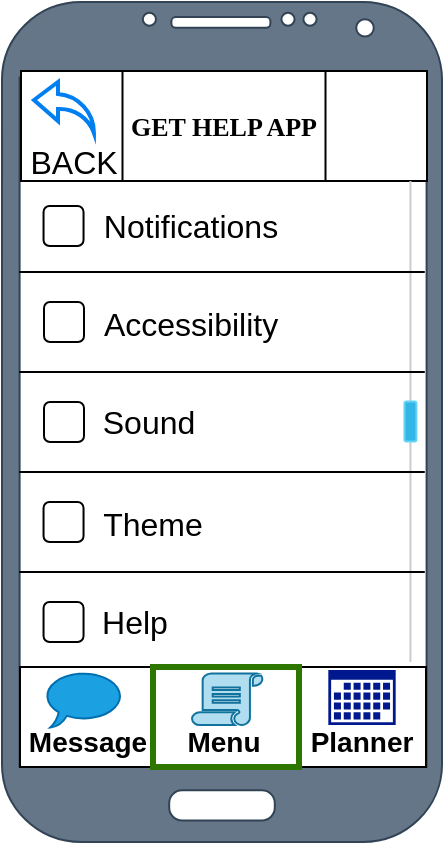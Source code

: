 <mxfile version="14.4.2" type="device"><diagram id="Rx59tYG7E4nGqYMNDY1r" name="Page-1"><mxGraphModel dx="677" dy="351" grid="1" gridSize="10" guides="1" tooltips="1" connect="1" arrows="1" fold="1" page="1" pageScale="1" pageWidth="827" pageHeight="1169" math="0" shadow="0"><root><mxCell id="0"/><mxCell id="1" parent="0"/><mxCell id="d49oiEoRpNb8Ziir8Qsg-9" value="" style="rounded=1;whiteSpace=wrap;html=1;strokeWidth=1;" vertex="1" parent="1"><mxGeometry x="400.77" y="122" width="20" height="20" as="geometry"/></mxCell><mxCell id="ye8e_s_-hA4iLHegFZsn-71" value="" style="verticalLabelPosition=bottom;verticalAlign=top;html=1;shadow=0;dashed=0;strokeWidth=1;shape=mxgraph.android.phone2;strokeColor=#314354;fillColor=#647687;fontColor=#ffffff;" parent="1" vertex="1"><mxGeometry x="380" y="20" width="220" height="420" as="geometry"/></mxCell><mxCell id="ye8e_s_-hA4iLHegFZsn-72" value="" style="rounded=0;whiteSpace=wrap;html=1;" parent="1" vertex="1"><mxGeometry x="389" y="352.5" width="203" height="50" as="geometry"/></mxCell><mxCell id="ye8e_s_-hA4iLHegFZsn-73" value="" style="endArrow=none;html=1;exitX=0.25;exitY=1;exitDx=0;exitDy=0;entryX=0.25;entryY=0;entryDx=0;entryDy=0;" parent="1" edge="1"><mxGeometry width="50" height="50" relative="1" as="geometry"><mxPoint x="455.75" y="402.5" as="sourcePoint"/><mxPoint x="455.75" y="352.5" as="targetPoint"/></mxGeometry></mxCell><mxCell id="ye8e_s_-hA4iLHegFZsn-74" value="" style="endArrow=none;html=1;exitX=0.75;exitY=1;exitDx=0;exitDy=0;entryX=0.75;entryY=0;entryDx=0;entryDy=0;" parent="1" edge="1"><mxGeometry width="50" height="50" relative="1" as="geometry"><mxPoint x="529.25" y="402.5" as="sourcePoint"/><mxPoint x="529.25" y="352.5" as="targetPoint"/></mxGeometry></mxCell><mxCell id="ye8e_s_-hA4iLHegFZsn-75" value="&lt;b&gt;&lt;font style=&quot;font-size: 14px&quot;&gt;Menu&lt;/font&gt;&lt;/b&gt;" style="text;html=1;strokeColor=none;fillColor=none;align=center;verticalAlign=middle;whiteSpace=wrap;rounded=0;" parent="1" vertex="1"><mxGeometry x="470.5" y="380" width="40" height="20" as="geometry"/></mxCell><mxCell id="ye8e_s_-hA4iLHegFZsn-76" value="&lt;b&gt;&lt;font style=&quot;font-size: 14px&quot;&gt;Message&lt;/font&gt;&lt;/b&gt;" style="text;html=1;strokeColor=none;fillColor=none;align=center;verticalAlign=middle;whiteSpace=wrap;rounded=0;" parent="1" vertex="1"><mxGeometry x="403" y="380" width="40" height="20" as="geometry"/></mxCell><mxCell id="ye8e_s_-hA4iLHegFZsn-77" value="&lt;b&gt;&lt;font style=&quot;font-size: 14px&quot;&gt;Planner&lt;/font&gt;&lt;/b&gt;" style="text;html=1;strokeColor=none;fillColor=none;align=center;verticalAlign=middle;whiteSpace=wrap;rounded=0;" parent="1" vertex="1"><mxGeometry x="540" y="380" width="40" height="20" as="geometry"/></mxCell><mxCell id="ye8e_s_-hA4iLHegFZsn-78" value="" style="whiteSpace=wrap;html=1;shape=mxgraph.basic.oval_callout;fillColor=#1ba1e2;strokeColor=#006EAF;fontColor=#ffffff;" parent="1" vertex="1"><mxGeometry x="400.77" y="354.5" width="40.5" height="28.25" as="geometry"/></mxCell><mxCell id="ye8e_s_-hA4iLHegFZsn-79" value="" style="pointerEvents=1;shadow=0;dashed=0;html=1;strokeColor=#10739e;fillColor=#b1ddf0;labelPosition=center;verticalLabelPosition=bottom;verticalAlign=top;outlineConnect=0;align=center;shape=mxgraph.office.concepts.script;" parent="1" vertex="1"><mxGeometry x="475" y="355.69" width="35.5" height="25.87" as="geometry"/></mxCell><mxCell id="ye8e_s_-hA4iLHegFZsn-80" value="" style="aspect=fixed;pointerEvents=1;shadow=0;dashed=0;html=1;strokeColor=none;labelPosition=center;verticalLabelPosition=bottom;verticalAlign=top;align=center;fillColor=#00188D;shape=mxgraph.mscae.enterprise.calendar" parent="1" vertex="1"><mxGeometry x="543.16" y="353.94" width="33.68" height="27.62" as="geometry"/></mxCell><mxCell id="ye8e_s_-hA4iLHegFZsn-81" value="" style="rounded=0;whiteSpace=wrap;html=1;strokeColor=#2D7600;fontColor=#ffffff;fontStyle=1;fontSize=21;strokeWidth=3;fillColor=none;" parent="1" vertex="1"><mxGeometry x="455.5" y="352.5" width="73" height="50" as="geometry"/></mxCell><mxCell id="ye8e_s_-hA4iLHegFZsn-126" value="" style="rounded=0;whiteSpace=wrap;html=1;" parent="1" vertex="1"><mxGeometry x="389.5" y="54.5" width="203" height="55" as="geometry"/></mxCell><mxCell id="ye8e_s_-hA4iLHegFZsn-130" value="&lt;font face=&quot;Ariel&quot; size=&quot;1&quot;&gt;&lt;b style=&quot;font-size: 13px&quot;&gt;GET HELP APP&lt;/b&gt;&lt;/font&gt;" style="text;html=1;strokeColor=none;fillColor=none;align=center;verticalAlign=middle;whiteSpace=wrap;rounded=0;" parent="1" vertex="1"><mxGeometry x="436" y="73" width="110" height="18" as="geometry"/></mxCell><mxCell id="ye8e_s_-hA4iLHegFZsn-131" value="&lt;font style=&quot;font-size: 16px&quot;&gt;BACK&lt;/font&gt;" style="text;html=1;strokeColor=none;fillColor=none;align=center;verticalAlign=middle;whiteSpace=wrap;rounded=0;" parent="1" vertex="1"><mxGeometry x="396" y="90" width="40" height="19" as="geometry"/></mxCell><mxCell id="ye8e_s_-hA4iLHegFZsn-133" value="" style="endArrow=none;html=1;fontSize=21;exitX=0.25;exitY=1;exitDx=0;exitDy=0;entryX=0.25;entryY=0;entryDx=0;entryDy=0;" parent="1" source="ye8e_s_-hA4iLHegFZsn-126" target="ye8e_s_-hA4iLHegFZsn-126" edge="1"><mxGeometry width="50" height="50" relative="1" as="geometry"><mxPoint x="450" y="166.5" as="sourcePoint"/><mxPoint x="500" y="116.5" as="targetPoint"/></mxGeometry></mxCell><mxCell id="ye8e_s_-hA4iLHegFZsn-134" value="" style="endArrow=none;html=1;fontSize=21;exitX=0.75;exitY=1;exitDx=0;exitDy=0;entryX=0.75;entryY=0;entryDx=0;entryDy=0;" parent="1" source="ye8e_s_-hA4iLHegFZsn-126" target="ye8e_s_-hA4iLHegFZsn-126" edge="1"><mxGeometry width="50" height="50" relative="1" as="geometry"><mxPoint x="450" y="166.5" as="sourcePoint"/><mxPoint x="500" y="116.5" as="targetPoint"/></mxGeometry></mxCell><mxCell id="ye8e_s_-hA4iLHegFZsn-140" value="" style="html=1;verticalLabelPosition=bottom;align=center;labelBackgroundColor=#ffffff;verticalAlign=top;strokeWidth=2;strokeColor=#0080F0;shadow=0;dashed=0;shape=mxgraph.ios7.icons.back;fillColor=none;fontSize=20;" parent="1" vertex="1"><mxGeometry x="396" y="60" width="30" height="25.5" as="geometry"/></mxCell><mxCell id="ye8e_s_-hA4iLHegFZsn-174" value="" style="verticalLabelPosition=bottom;verticalAlign=top;html=1;shadow=0;dashed=0;strokeWidth=1;shape=mxgraph.android.quickscroll3;dy=0.5;fillColor=#33b5e5;strokeColor=#66D5F5;fontSize=16;" parent="1" vertex="1"><mxGeometry x="581.23" y="109.5" width="6" height="240.5" as="geometry"/></mxCell><mxCell id="d49oiEoRpNb8Ziir8Qsg-2" value="" style="line;strokeWidth=1;html=1;" vertex="1" parent="1"><mxGeometry x="388.62" y="150" width="202.77" height="10" as="geometry"/></mxCell><mxCell id="d49oiEoRpNb8Ziir8Qsg-4" value="" style="line;strokeWidth=1;html=1;" vertex="1" parent="1"><mxGeometry x="388.62" y="200" width="202.77" height="10" as="geometry"/></mxCell><mxCell id="d49oiEoRpNb8Ziir8Qsg-5" value="" style="line;strokeWidth=1;html=1;" vertex="1" parent="1"><mxGeometry x="388.62" y="250" width="202.77" height="10" as="geometry"/></mxCell><mxCell id="d49oiEoRpNb8Ziir8Qsg-6" value="" style="line;strokeWidth=1;html=1;" vertex="1" parent="1"><mxGeometry x="388.62" y="300" width="202.77" height="10" as="geometry"/></mxCell><mxCell id="d49oiEoRpNb8Ziir8Qsg-7" value="&lt;font style=&quot;font-size: 16px&quot;&gt;Notifications&lt;/font&gt;" style="text;html=1;align=center;verticalAlign=middle;resizable=0;points=[];autosize=1;" vertex="1" parent="1"><mxGeometry x="424" y="122" width="100" height="20" as="geometry"/></mxCell><mxCell id="d49oiEoRpNb8Ziir8Qsg-8" value="" style="shape=image;html=1;verticalAlign=top;verticalLabelPosition=bottom;labelBackgroundColor=#ffffff;imageAspect=0;aspect=fixed;image=https://cdn0.iconfinder.com/data/icons/essentials-9/128/__Bell-128.png;strokeWidth=1;" vertex="1" parent="1"><mxGeometry x="402.77" y="124" width="16" height="16" as="geometry"/></mxCell><mxCell id="d49oiEoRpNb8Ziir8Qsg-10" value="" style="rounded=1;whiteSpace=wrap;html=1;strokeWidth=1;" vertex="1" parent="1"><mxGeometry x="401" y="170" width="20" height="20" as="geometry"/></mxCell><mxCell id="d49oiEoRpNb8Ziir8Qsg-11" value="" style="rounded=1;whiteSpace=wrap;html=1;strokeWidth=1;" vertex="1" parent="1"><mxGeometry x="401" y="220" width="20" height="20" as="geometry"/></mxCell><mxCell id="d49oiEoRpNb8Ziir8Qsg-12" value="" style="rounded=1;whiteSpace=wrap;html=1;strokeWidth=1;" vertex="1" parent="1"><mxGeometry x="400.77" y="270" width="20" height="20" as="geometry"/></mxCell><mxCell id="d49oiEoRpNb8Ziir8Qsg-13" value="" style="rounded=1;whiteSpace=wrap;html=1;strokeWidth=1;" vertex="1" parent="1"><mxGeometry x="400.77" y="320" width="20" height="20" as="geometry"/></mxCell><mxCell id="d49oiEoRpNb8Ziir8Qsg-15" value="" style="shape=image;html=1;verticalAlign=top;verticalLabelPosition=bottom;labelBackgroundColor=#ffffff;imageAspect=0;aspect=fixed;image=https://cdn4.iconfinder.com/data/icons/ionicons/512/icon-ios7-glasses-outline-128.png;strokeWidth=1;" vertex="1" parent="1"><mxGeometry x="401" y="170" width="20" height="20" as="geometry"/></mxCell><mxCell id="d49oiEoRpNb8Ziir8Qsg-16" value="&lt;font style=&quot;font-size: 16px&quot;&gt;Accessibility&lt;/font&gt;" style="text;html=1;align=center;verticalAlign=middle;resizable=0;points=[];autosize=1;" vertex="1" parent="1"><mxGeometry x="424" y="170.5" width="100" height="20" as="geometry"/></mxCell><mxCell id="d49oiEoRpNb8Ziir8Qsg-17" value="&lt;font style=&quot;font-size: 16px&quot;&gt;Sound&lt;/font&gt;" style="text;html=1;align=center;verticalAlign=middle;resizable=0;points=[];autosize=1;" vertex="1" parent="1"><mxGeometry x="423" y="219.75" width="60" height="20" as="geometry"/></mxCell><mxCell id="d49oiEoRpNb8Ziir8Qsg-18" value="" style="shape=image;html=1;verticalAlign=top;verticalLabelPosition=bottom;labelBackgroundColor=#ffffff;imageAspect=0;aspect=fixed;image=https://cdn4.iconfinder.com/data/icons/basic-ui-2-line/32/speaker-high-sound-volume-voice-128.png;strokeWidth=1;" vertex="1" parent="1"><mxGeometry x="403" y="222" width="16" height="16" as="geometry"/></mxCell><mxCell id="d49oiEoRpNb8Ziir8Qsg-19" value="" style="shape=image;html=1;verticalAlign=top;verticalLabelPosition=bottom;labelBackgroundColor=#ffffff;imageAspect=0;aspect=fixed;image=https://cdn0.iconfinder.com/data/icons/set-app-incredibles/24/Image-01-128.png;strokeWidth=1;" vertex="1" parent="1"><mxGeometry x="401.5" y="271" width="18" height="18" as="geometry"/></mxCell><mxCell id="d49oiEoRpNb8Ziir8Qsg-20" value="&lt;font style=&quot;font-size: 16px&quot;&gt;Theme&lt;/font&gt;" style="text;html=1;align=center;verticalAlign=middle;resizable=0;points=[];autosize=1;" vertex="1" parent="1"><mxGeometry x="420" y="271" width="70" height="20" as="geometry"/></mxCell><mxCell id="d49oiEoRpNb8Ziir8Qsg-21" value="&lt;span style=&quot;font-size: 16px&quot;&gt;Help&lt;/span&gt;" style="text;html=1;align=center;verticalAlign=middle;resizable=0;points=[];autosize=1;" vertex="1" parent="1"><mxGeometry x="421" y="320" width="50" height="20" as="geometry"/></mxCell><mxCell id="d49oiEoRpNb8Ziir8Qsg-22" value="" style="shape=image;html=1;verticalAlign=top;verticalLabelPosition=bottom;labelBackgroundColor=#ffffff;imageAspect=0;aspect=fixed;image=https://cdn4.iconfinder.com/data/icons/basic-ui-2-line/32/information-mark-letter-info-sign-128.png;strokeWidth=1;" vertex="1" parent="1"><mxGeometry x="402" y="322" width="17" height="17" as="geometry"/></mxCell></root></mxGraphModel></diagram></mxfile>